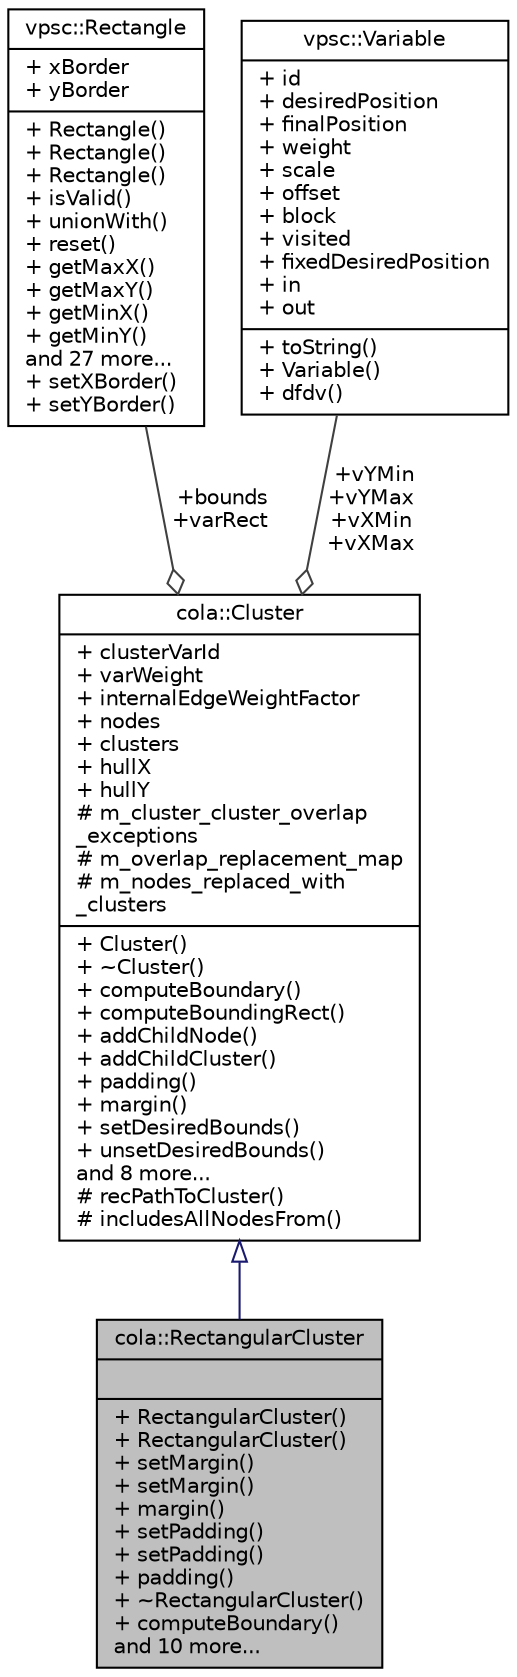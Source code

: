 digraph "cola::RectangularCluster"
{
  edge [fontname="Helvetica",fontsize="10",labelfontname="Helvetica",labelfontsize="10"];
  node [fontname="Helvetica",fontsize="10",shape=record];
  Node2 [label="{cola::RectangularCluster\n||+ RectangularCluster()\l+ RectangularCluster()\l+ setMargin()\l+ setMargin()\l+ margin()\l+ setPadding()\l+ setPadding()\l+ padding()\l+ ~RectangularCluster()\l+ computeBoundary()\land 10 more...\l}",height=0.2,width=0.4,color="black", fillcolor="grey75", style="filled", fontcolor="black"];
  Node3 -> Node2 [dir="back",color="midnightblue",fontsize="10",style="solid",arrowtail="onormal",fontname="Helvetica"];
  Node3 [label="{cola::Cluster\n|+ clusterVarId\l+ varWeight\l+ internalEdgeWeightFactor\l+ nodes\l+ clusters\l+ hullX\l+ hullY\l# m_cluster_cluster_overlap\l_exceptions\l# m_overlap_replacement_map\l# m_nodes_replaced_with\l_clusters\l|+ Cluster()\l+ ~Cluster()\l+ computeBoundary()\l+ computeBoundingRect()\l+ addChildNode()\l+ addChildCluster()\l+ padding()\l+ margin()\l+ setDesiredBounds()\l+ unsetDesiredBounds()\land 8 more...\l# recPathToCluster()\l# includesAllNodesFrom()\l}",height=0.2,width=0.4,color="black", fillcolor="white", style="filled",URL="$classcola_1_1Cluster.html",tooltip="A cluster defines a hierarchical partitioning over the nodes which should be kept disjoint by the lay..."];
  Node4 -> Node3 [color="grey25",fontsize="10",style="solid",label=" +bounds\n+varRect" ,arrowhead="odiamond",fontname="Helvetica"];
  Node4 [label="{vpsc::Rectangle\n|+ xBorder\l+ yBorder\l|+ Rectangle()\l+ Rectangle()\l+ Rectangle()\l+ isValid()\l+ unionWith()\l+ reset()\l+ getMaxX()\l+ getMaxY()\l+ getMinX()\l+ getMinY()\land 27 more...\l+ setXBorder()\l+ setYBorder()\l}",height=0.2,width=0.4,color="black", fillcolor="white", style="filled",URL="$classvpsc_1_1Rectangle.html",tooltip="A rectangle represents a fixed-size shape in the diagram that may be moved to prevent overlaps and sa..."];
  Node5 -> Node3 [color="grey25",fontsize="10",style="solid",label=" +vYMin\n+vYMax\n+vXMin\n+vXMax" ,arrowhead="odiamond",fontname="Helvetica"];
  Node5 [label="{vpsc::Variable\n|+ id\l+ desiredPosition\l+ finalPosition\l+ weight\l+ scale\l+ offset\l+ block\l+ visited\l+ fixedDesiredPosition\l+ in\l+ out\l|+ toString()\l+ Variable()\l+ dfdv()\l}",height=0.2,width=0.4,color="black", fillcolor="white", style="filled",URL="$classvpsc_1_1Variable.html",tooltip="A variable is comprised of an ideal position, final position and a weight. "];
}
